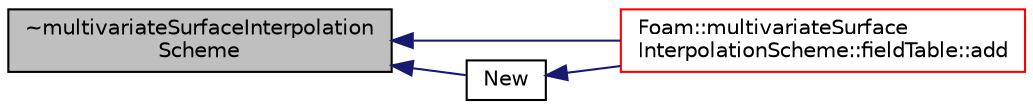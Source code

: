 digraph "~multivariateSurfaceInterpolationScheme"
{
  bgcolor="transparent";
  edge [fontname="Helvetica",fontsize="10",labelfontname="Helvetica",labelfontsize="10"];
  node [fontname="Helvetica",fontsize="10",shape=record];
  rankdir="LR";
  Node1 [label="~multivariateSurfaceInterpolation\lScheme",height=0.2,width=0.4,color="black", fillcolor="grey75", style="filled", fontcolor="black"];
  Node1 -> Node2 [dir="back",color="midnightblue",fontsize="10",style="solid",fontname="Helvetica"];
  Node2 [label="Foam::multivariateSurface\lInterpolationScheme::fieldTable::add",height=0.2,width=0.4,color="red",URL="$a00781.html#aacc7219ba767f127a3ceb7f18043e63f"];
  Node1 -> Node3 [dir="back",color="midnightblue",fontsize="10",style="solid",fontname="Helvetica"];
  Node3 [label="New",height=0.2,width=0.4,color="black",URL="$a01598.html#a177fe8d42ea53191488e381b54e9256c",tooltip="Return a pointer to a new gradScheme created on freestore. "];
  Node3 -> Node2 [dir="back",color="midnightblue",fontsize="10",style="solid",fontname="Helvetica"];
}
